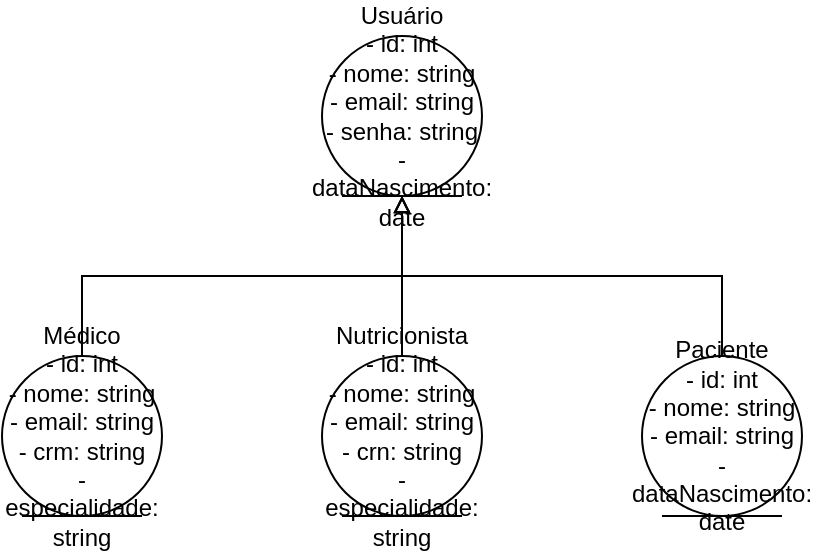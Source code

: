 <mxfile version="27.1.6">
  <diagram name="Página-1" id="b-eg1-FrF9y84uEL_RRn">
    <mxGraphModel dx="567" dy="567" grid="1" gridSize="10" guides="1" tooltips="1" connect="1" arrows="1" fold="1" page="1" pageScale="1" pageWidth="827" pageHeight="1169" math="0" shadow="0" adaptiveColors="none">
      <root>
        <mxCell id="0" />
        <mxCell id="1" parent="0" />
        <mxCell id="1Na_u8QP2jS8yMY4hHAe-1" value="Usuário&#10;- id: int&#10;- nome: string&#10;- email: string&#10;- senha: string&#10;- dataNascimento: date" style="ellipse;shape=umlEntity;whiteSpace=wrap;html=1;" vertex="1" parent="1">
          <mxGeometry x="440" y="160" width="80" height="80" as="geometry" />
        </mxCell>
        <mxCell id="1Na_u8QP2jS8yMY4hHAe-7" style="edgeStyle=orthogonalEdgeStyle;rounded=0;orthogonalLoop=1;jettySize=auto;html=1;entryX=0.5;entryY=1;entryDx=0;entryDy=0;exitX=0.5;exitY=0;exitDx=0;exitDy=0;endArrow=block;endFill=0;" edge="1" parent="1" source="1Na_u8QP2jS8yMY4hHAe-2" target="1Na_u8QP2jS8yMY4hHAe-1">
          <mxGeometry relative="1" as="geometry" />
        </mxCell>
        <mxCell id="1Na_u8QP2jS8yMY4hHAe-2" value="Médico&#10;- id: int&#10;- nome: string&#10;- email: string&#10;- crm: string&#10;- especialidade: string" style="ellipse;shape=umlEntity;whiteSpace=wrap;html=1;" vertex="1" parent="1">
          <mxGeometry x="280" y="320" width="80" height="80" as="geometry" />
        </mxCell>
        <mxCell id="1Na_u8QP2jS8yMY4hHAe-8" style="edgeStyle=orthogonalEdgeStyle;rounded=0;orthogonalLoop=1;jettySize=auto;html=1;endArrow=block;endFill=0;" edge="1" parent="1" source="1Na_u8QP2jS8yMY4hHAe-3" target="1Na_u8QP2jS8yMY4hHAe-1">
          <mxGeometry relative="1" as="geometry" />
        </mxCell>
        <mxCell id="1Na_u8QP2jS8yMY4hHAe-3" value="Nutricionista&#10;- id: int&#10;- nome: string&#10;- email: string&#10;- crn: string&#10;- especialidade: string" style="ellipse;shape=umlEntity;whiteSpace=wrap;html=1;" vertex="1" parent="1">
          <mxGeometry x="440" y="320" width="80" height="80" as="geometry" />
        </mxCell>
        <mxCell id="1Na_u8QP2jS8yMY4hHAe-6" style="edgeStyle=orthogonalEdgeStyle;rounded=0;orthogonalLoop=1;jettySize=auto;html=1;entryX=0.5;entryY=1;entryDx=0;entryDy=0;exitX=0.5;exitY=0;exitDx=0;exitDy=0;endArrow=block;endFill=0;" edge="1" parent="1" source="1Na_u8QP2jS8yMY4hHAe-4" target="1Na_u8QP2jS8yMY4hHAe-1">
          <mxGeometry relative="1" as="geometry">
            <mxPoint x="620" y="150.0" as="targetPoint" />
            <mxPoint x="740.0" y="269.941" as="sourcePoint" />
          </mxGeometry>
        </mxCell>
        <mxCell id="1Na_u8QP2jS8yMY4hHAe-4" value="Paciente&#10;- id: int&#10;- nome: string&#10;- email: string&#10;- dataNascimento: date" style="ellipse;shape=umlEntity;whiteSpace=wrap;html=1;" vertex="1" parent="1">
          <mxGeometry x="600" y="320" width="80" height="80" as="geometry" />
        </mxCell>
      </root>
    </mxGraphModel>
  </diagram>
</mxfile>
